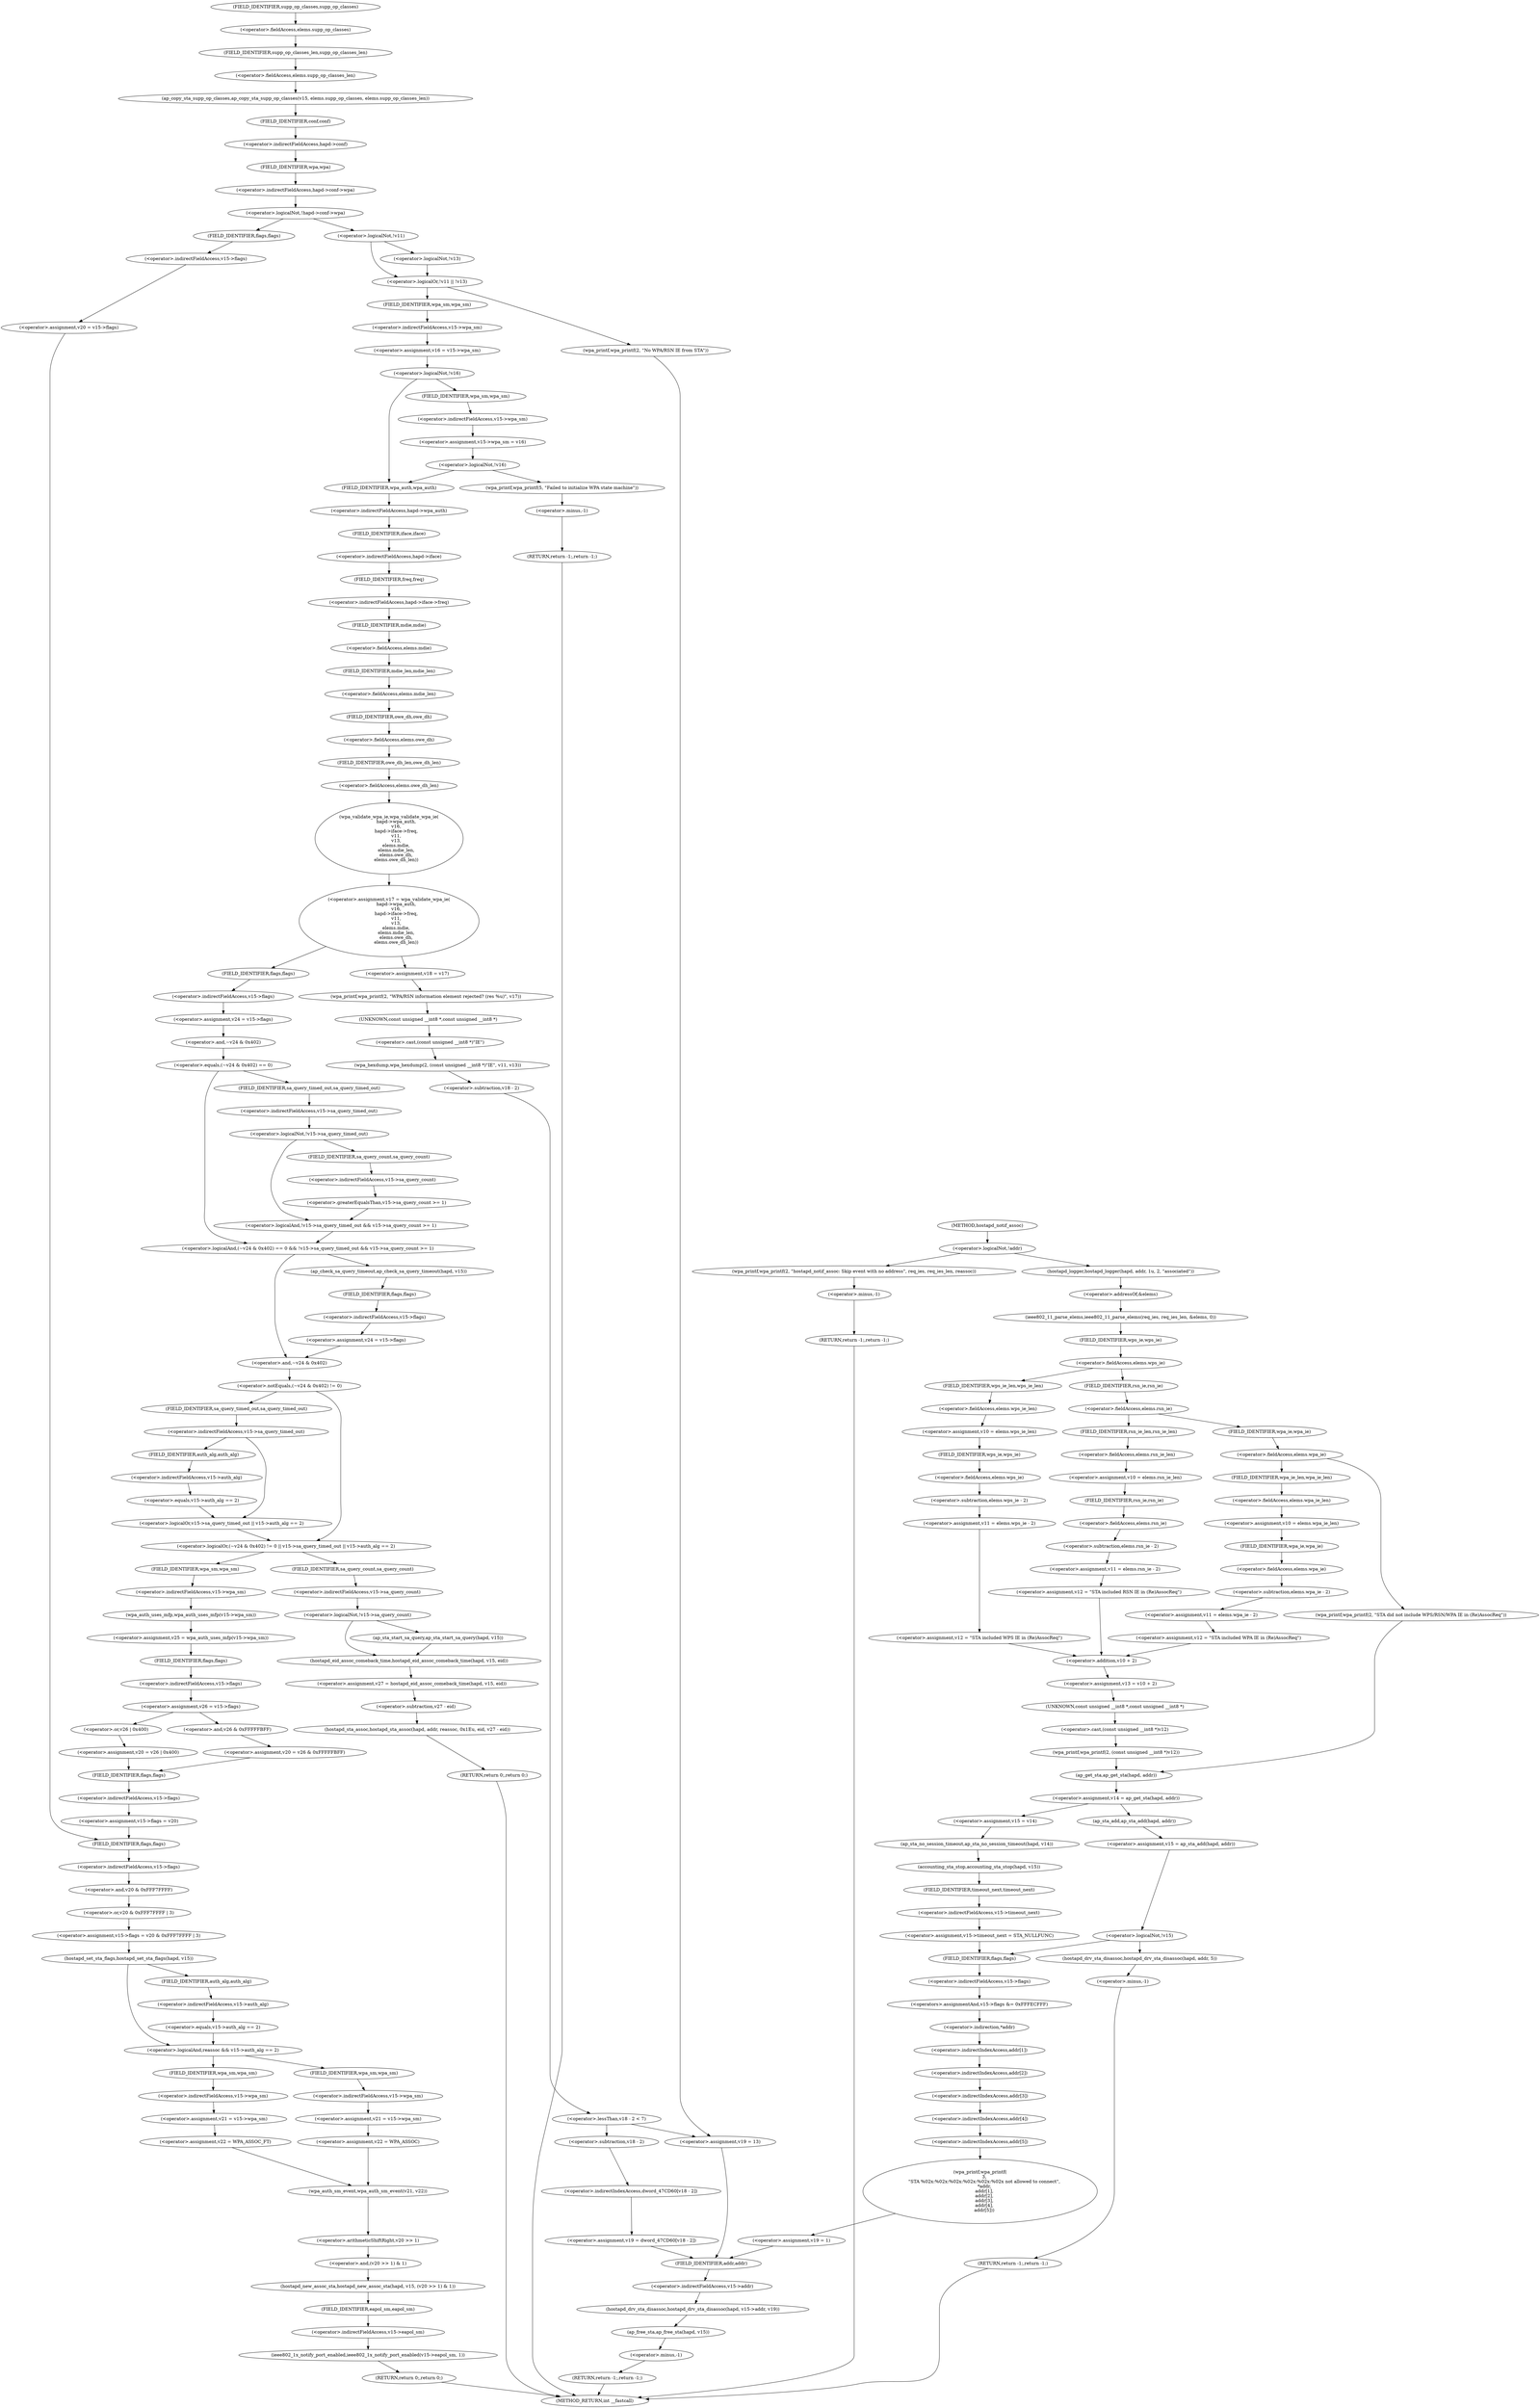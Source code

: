 digraph hostapd_notif_assoc {  
"1000147" [label = "(<operator>.logicalNot,!addr)" ]
"1000150" [label = "(wpa_printf,wpa_printf(2, \"hostapd_notif_assoc: Skip event with no address\", req_ies, req_ies_len, reassoc))" ]
"1000156" [label = "(RETURN,return -1;,return -1;)" ]
"1000157" [label = "(<operator>.minus,-1)" ]
"1000159" [label = "(hostapd_logger,hostapd_logger(hapd, addr, 1u, 2, \"associated\"))" ]
"1000165" [label = "(ieee802_11_parse_elems,ieee802_11_parse_elems(req_ies, req_ies_len, &elems, 0))" ]
"1000168" [label = "(<operator>.addressOf,&elems)" ]
"1000172" [label = "(<operator>.fieldAccess,elems.wps_ie)" ]
"1000174" [label = "(FIELD_IDENTIFIER,wps_ie,wps_ie)" ]
"1000176" [label = "(<operator>.assignment,v10 = elems.wps_ie_len)" ]
"1000178" [label = "(<operator>.fieldAccess,elems.wps_ie_len)" ]
"1000180" [label = "(FIELD_IDENTIFIER,wps_ie_len,wps_ie_len)" ]
"1000181" [label = "(<operator>.assignment,v11 = elems.wps_ie - 2)" ]
"1000183" [label = "(<operator>.subtraction,elems.wps_ie - 2)" ]
"1000184" [label = "(<operator>.fieldAccess,elems.wps_ie)" ]
"1000186" [label = "(FIELD_IDENTIFIER,wps_ie,wps_ie)" ]
"1000188" [label = "(<operator>.assignment,v12 = \"STA included WPS IE in (Re)AssocReq\")" ]
"1000192" [label = "(<operator>.assignment,v13 = v10 + 2)" ]
"1000194" [label = "(<operator>.addition,v10 + 2)" ]
"1000197" [label = "(wpa_printf,wpa_printf(2, (const unsigned __int8 *)v12))" ]
"1000199" [label = "(<operator>.cast,(const unsigned __int8 *)v12)" ]
"1000200" [label = "(UNKNOWN,const unsigned __int8 *,const unsigned __int8 *)" ]
"1000204" [label = "(<operator>.fieldAccess,elems.rsn_ie)" ]
"1000206" [label = "(FIELD_IDENTIFIER,rsn_ie,rsn_ie)" ]
"1000208" [label = "(<operator>.assignment,v10 = elems.rsn_ie_len)" ]
"1000210" [label = "(<operator>.fieldAccess,elems.rsn_ie_len)" ]
"1000212" [label = "(FIELD_IDENTIFIER,rsn_ie_len,rsn_ie_len)" ]
"1000213" [label = "(<operator>.assignment,v11 = elems.rsn_ie - 2)" ]
"1000215" [label = "(<operator>.subtraction,elems.rsn_ie - 2)" ]
"1000216" [label = "(<operator>.fieldAccess,elems.rsn_ie)" ]
"1000218" [label = "(FIELD_IDENTIFIER,rsn_ie,rsn_ie)" ]
"1000220" [label = "(<operator>.assignment,v12 = \"STA included RSN IE in (Re)AssocReq\")" ]
"1000225" [label = "(<operator>.fieldAccess,elems.wpa_ie)" ]
"1000227" [label = "(FIELD_IDENTIFIER,wpa_ie,wpa_ie)" ]
"1000229" [label = "(<operator>.assignment,v10 = elems.wpa_ie_len)" ]
"1000231" [label = "(<operator>.fieldAccess,elems.wpa_ie_len)" ]
"1000233" [label = "(FIELD_IDENTIFIER,wpa_ie_len,wpa_ie_len)" ]
"1000234" [label = "(<operator>.assignment,v11 = elems.wpa_ie - 2)" ]
"1000236" [label = "(<operator>.subtraction,elems.wpa_ie - 2)" ]
"1000237" [label = "(<operator>.fieldAccess,elems.wpa_ie)" ]
"1000239" [label = "(FIELD_IDENTIFIER,wpa_ie,wpa_ie)" ]
"1000241" [label = "(<operator>.assignment,v12 = \"STA included WPA IE in (Re)AssocReq\")" ]
"1000245" [label = "(wpa_printf,wpa_printf(2, \"STA did not include WPS/RSN/WPA IE in (Re)AssocReq\"))" ]
"1000251" [label = "(<operator>.assignment,v14 = ap_get_sta(hapd, addr))" ]
"1000253" [label = "(ap_get_sta,ap_get_sta(hapd, addr))" ]
"1000259" [label = "(<operator>.assignment,v15 = v14)" ]
"1000262" [label = "(ap_sta_no_session_timeout,ap_sta_no_session_timeout(hapd, v14))" ]
"1000265" [label = "(accounting_sta_stop,accounting_sta_stop(hapd, v15))" ]
"1000268" [label = "(<operator>.assignment,v15->timeout_next = STA_NULLFUNC)" ]
"1000269" [label = "(<operator>.indirectFieldAccess,v15->timeout_next)" ]
"1000271" [label = "(FIELD_IDENTIFIER,timeout_next,timeout_next)" ]
"1000275" [label = "(<operator>.assignment,v15 = ap_sta_add(hapd, addr))" ]
"1000277" [label = "(ap_sta_add,ap_sta_add(hapd, addr))" ]
"1000281" [label = "(<operator>.logicalNot,!v15)" ]
"1000284" [label = "(hostapd_drv_sta_disassoc,hostapd_drv_sta_disassoc(hapd, addr, 5))" ]
"1000288" [label = "(RETURN,return -1;,return -1;)" ]
"1000289" [label = "(<operator>.minus,-1)" ]
"1000291" [label = "(<operators>.assignmentAnd,v15->flags &= 0xFFFECFFF)" ]
"1000292" [label = "(<operator>.indirectFieldAccess,v15->flags)" ]
"1000294" [label = "(FIELD_IDENTIFIER,flags,flags)" ]
"1000297" [label = "(wpa_printf,wpa_printf(\n      3,\n      \"STA %02x:%02x:%02x:%02x:%02x:%02x not allowed to connect\",\n      *addr,\n      addr[1],\n      addr[2],\n      addr[3],\n      addr[4],\n      addr[5]))" ]
"1000300" [label = "(<operator>.indirection,*addr)" ]
"1000302" [label = "(<operator>.indirectIndexAccess,addr[1])" ]
"1000305" [label = "(<operator>.indirectIndexAccess,addr[2])" ]
"1000308" [label = "(<operator>.indirectIndexAccess,addr[3])" ]
"1000311" [label = "(<operator>.indirectIndexAccess,addr[4])" ]
"1000314" [label = "(<operator>.indirectIndexAccess,addr[5])" ]
"1000317" [label = "(<operator>.assignment,v19 = 1)" ]
"1000321" [label = "(ap_copy_sta_supp_op_classes,ap_copy_sta_supp_op_classes(v15, elems.supp_op_classes, elems.supp_op_classes_len))" ]
"1000323" [label = "(<operator>.fieldAccess,elems.supp_op_classes)" ]
"1000325" [label = "(FIELD_IDENTIFIER,supp_op_classes,supp_op_classes)" ]
"1000326" [label = "(<operator>.fieldAccess,elems.supp_op_classes_len)" ]
"1000328" [label = "(FIELD_IDENTIFIER,supp_op_classes_len,supp_op_classes_len)" ]
"1000330" [label = "(<operator>.logicalNot,!hapd->conf->wpa)" ]
"1000331" [label = "(<operator>.indirectFieldAccess,hapd->conf->wpa)" ]
"1000332" [label = "(<operator>.indirectFieldAccess,hapd->conf)" ]
"1000334" [label = "(FIELD_IDENTIFIER,conf,conf)" ]
"1000335" [label = "(FIELD_IDENTIFIER,wpa,wpa)" ]
"1000337" [label = "(<operator>.assignment,v20 = v15->flags)" ]
"1000339" [label = "(<operator>.indirectFieldAccess,v15->flags)" ]
"1000341" [label = "(FIELD_IDENTIFIER,flags,flags)" ]
"1000344" [label = "(<operator>.logicalOr,!v11 || !v13)" ]
"1000345" [label = "(<operator>.logicalNot,!v11)" ]
"1000347" [label = "(<operator>.logicalNot,!v13)" ]
"1000350" [label = "(wpa_printf,wpa_printf(2, \"No WPA/RSN IE from STA\"))" ]
"1000354" [label = "(<operator>.assignment,v16 = v15->wpa_sm)" ]
"1000356" [label = "(<operator>.indirectFieldAccess,v15->wpa_sm)" ]
"1000358" [label = "(FIELD_IDENTIFIER,wpa_sm,wpa_sm)" ]
"1000360" [label = "(<operator>.logicalNot,!v16)" ]
"1000363" [label = "(<operator>.assignment,v15->wpa_sm = v16)" ]
"1000364" [label = "(<operator>.indirectFieldAccess,v15->wpa_sm)" ]
"1000366" [label = "(FIELD_IDENTIFIER,wpa_sm,wpa_sm)" ]
"1000369" [label = "(<operator>.logicalNot,!v16)" ]
"1000372" [label = "(wpa_printf,wpa_printf(5, \"Failed to initialize WPA state machine\"))" ]
"1000375" [label = "(RETURN,return -1;,return -1;)" ]
"1000376" [label = "(<operator>.minus,-1)" ]
"1000378" [label = "(<operator>.assignment,v17 = wpa_validate_wpa_ie(\n          hapd->wpa_auth,\n          v16,\n          hapd->iface->freq,\n          v11,\n          v13,\n          elems.mdie,\n          elems.mdie_len,\n          elems.owe_dh,\n          elems.owe_dh_len))" ]
"1000380" [label = "(wpa_validate_wpa_ie,wpa_validate_wpa_ie(\n          hapd->wpa_auth,\n          v16,\n          hapd->iface->freq,\n          v11,\n          v13,\n          elems.mdie,\n          elems.mdie_len,\n          elems.owe_dh,\n          elems.owe_dh_len))" ]
"1000381" [label = "(<operator>.indirectFieldAccess,hapd->wpa_auth)" ]
"1000383" [label = "(FIELD_IDENTIFIER,wpa_auth,wpa_auth)" ]
"1000385" [label = "(<operator>.indirectFieldAccess,hapd->iface->freq)" ]
"1000386" [label = "(<operator>.indirectFieldAccess,hapd->iface)" ]
"1000388" [label = "(FIELD_IDENTIFIER,iface,iface)" ]
"1000389" [label = "(FIELD_IDENTIFIER,freq,freq)" ]
"1000392" [label = "(<operator>.fieldAccess,elems.mdie)" ]
"1000394" [label = "(FIELD_IDENTIFIER,mdie,mdie)" ]
"1000395" [label = "(<operator>.fieldAccess,elems.mdie_len)" ]
"1000397" [label = "(FIELD_IDENTIFIER,mdie_len,mdie_len)" ]
"1000398" [label = "(<operator>.fieldAccess,elems.owe_dh)" ]
"1000400" [label = "(FIELD_IDENTIFIER,owe_dh,owe_dh)" ]
"1000401" [label = "(<operator>.fieldAccess,elems.owe_dh_len)" ]
"1000403" [label = "(FIELD_IDENTIFIER,owe_dh_len,owe_dh_len)" ]
"1000407" [label = "(<operator>.assignment,v18 = v17)" ]
"1000410" [label = "(wpa_printf,wpa_printf(2, \"WPA/RSN information element rejected? (res %u)\", v17))" ]
"1000414" [label = "(wpa_hexdump,wpa_hexdump(2, (const unsigned __int8 *)\"IE\", v11, v13))" ]
"1000416" [label = "(<operator>.cast,(const unsigned __int8 *)\"IE\")" ]
"1000417" [label = "(UNKNOWN,const unsigned __int8 *,const unsigned __int8 *)" ]
"1000422" [label = "(<operator>.lessThan,v18 - 2 < 7)" ]
"1000423" [label = "(<operator>.subtraction,v18 - 2)" ]
"1000428" [label = "(<operator>.assignment,v19 = dword_47CD60[v18 - 2])" ]
"1000430" [label = "(<operator>.indirectIndexAccess,dword_47CD60[v18 - 2])" ]
"1000432" [label = "(<operator>.subtraction,v18 - 2)" ]
"1000436" [label = "(hostapd_drv_sta_disassoc,hostapd_drv_sta_disassoc(hapd, v15->addr, v19))" ]
"1000438" [label = "(<operator>.indirectFieldAccess,v15->addr)" ]
"1000440" [label = "(FIELD_IDENTIFIER,addr,addr)" ]
"1000442" [label = "(ap_free_sta,ap_free_sta(hapd, v15))" ]
"1000445" [label = "(RETURN,return -1;,return -1;)" ]
"1000446" [label = "(<operator>.minus,-1)" ]
"1000449" [label = "(<operator>.assignment,v19 = 13)" ]
"1000453" [label = "(<operator>.assignment,v24 = v15->flags)" ]
"1000455" [label = "(<operator>.indirectFieldAccess,v15->flags)" ]
"1000457" [label = "(FIELD_IDENTIFIER,flags,flags)" ]
"1000459" [label = "(<operator>.logicalAnd,(~v24 & 0x402) == 0 && !v15->sa_query_timed_out && v15->sa_query_count >= 1)" ]
"1000460" [label = "(<operator>.equals,(~v24 & 0x402) == 0)" ]
"1000461" [label = "(<operator>.and,~v24 & 0x402)" ]
"1000465" [label = "(<operator>.logicalAnd,!v15->sa_query_timed_out && v15->sa_query_count >= 1)" ]
"1000466" [label = "(<operator>.logicalNot,!v15->sa_query_timed_out)" ]
"1000467" [label = "(<operator>.indirectFieldAccess,v15->sa_query_timed_out)" ]
"1000469" [label = "(FIELD_IDENTIFIER,sa_query_timed_out,sa_query_timed_out)" ]
"1000470" [label = "(<operator>.greaterEqualsThan,v15->sa_query_count >= 1)" ]
"1000471" [label = "(<operator>.indirectFieldAccess,v15->sa_query_count)" ]
"1000473" [label = "(FIELD_IDENTIFIER,sa_query_count,sa_query_count)" ]
"1000476" [label = "(ap_check_sa_query_timeout,ap_check_sa_query_timeout(hapd, v15))" ]
"1000479" [label = "(<operator>.assignment,v24 = v15->flags)" ]
"1000481" [label = "(<operator>.indirectFieldAccess,v15->flags)" ]
"1000483" [label = "(FIELD_IDENTIFIER,flags,flags)" ]
"1000485" [label = "(<operator>.logicalOr,(~v24 & 0x402) != 0 || v15->sa_query_timed_out || v15->auth_alg == 2)" ]
"1000486" [label = "(<operator>.notEquals,(~v24 & 0x402) != 0)" ]
"1000487" [label = "(<operator>.and,~v24 & 0x402)" ]
"1000491" [label = "(<operator>.logicalOr,v15->sa_query_timed_out || v15->auth_alg == 2)" ]
"1000492" [label = "(<operator>.indirectFieldAccess,v15->sa_query_timed_out)" ]
"1000494" [label = "(FIELD_IDENTIFIER,sa_query_timed_out,sa_query_timed_out)" ]
"1000495" [label = "(<operator>.equals,v15->auth_alg == 2)" ]
"1000496" [label = "(<operator>.indirectFieldAccess,v15->auth_alg)" ]
"1000498" [label = "(FIELD_IDENTIFIER,auth_alg,auth_alg)" ]
"1000501" [label = "(<operator>.assignment,v25 = wpa_auth_uses_mfp(v15->wpa_sm))" ]
"1000503" [label = "(wpa_auth_uses_mfp,wpa_auth_uses_mfp(v15->wpa_sm))" ]
"1000504" [label = "(<operator>.indirectFieldAccess,v15->wpa_sm)" ]
"1000506" [label = "(FIELD_IDENTIFIER,wpa_sm,wpa_sm)" ]
"1000507" [label = "(<operator>.assignment,v26 = v15->flags)" ]
"1000509" [label = "(<operator>.indirectFieldAccess,v15->flags)" ]
"1000511" [label = "(FIELD_IDENTIFIER,flags,flags)" ]
"1000514" [label = "(<operator>.assignment,v20 = v26 | 0x400)" ]
"1000516" [label = "(<operator>.or,v26 | 0x400)" ]
"1000520" [label = "(<operator>.assignment,v20 = v26 & 0xFFFFFBFF)" ]
"1000522" [label = "(<operator>.and,v26 & 0xFFFFFBFF)" ]
"1000525" [label = "(<operator>.assignment,v15->flags = v20)" ]
"1000526" [label = "(<operator>.indirectFieldAccess,v15->flags)" ]
"1000528" [label = "(FIELD_IDENTIFIER,flags,flags)" ]
"1000531" [label = "(<operator>.assignment,v15->flags = v20 & 0xFFF7FFFF | 3)" ]
"1000532" [label = "(<operator>.indirectFieldAccess,v15->flags)" ]
"1000534" [label = "(FIELD_IDENTIFIER,flags,flags)" ]
"1000535" [label = "(<operator>.or,v20 & 0xFFF7FFFF | 3)" ]
"1000536" [label = "(<operator>.and,v20 & 0xFFF7FFFF)" ]
"1000540" [label = "(hostapd_set_sta_flags,hostapd_set_sta_flags(hapd, v15))" ]
"1000544" [label = "(<operator>.logicalAnd,reassoc && v15->auth_alg == 2)" ]
"1000546" [label = "(<operator>.equals,v15->auth_alg == 2)" ]
"1000547" [label = "(<operator>.indirectFieldAccess,v15->auth_alg)" ]
"1000549" [label = "(FIELD_IDENTIFIER,auth_alg,auth_alg)" ]
"1000552" [label = "(<operator>.assignment,v21 = v15->wpa_sm)" ]
"1000554" [label = "(<operator>.indirectFieldAccess,v15->wpa_sm)" ]
"1000556" [label = "(FIELD_IDENTIFIER,wpa_sm,wpa_sm)" ]
"1000557" [label = "(<operator>.assignment,v22 = WPA_ASSOC_FT)" ]
"1000562" [label = "(<operator>.assignment,v21 = v15->wpa_sm)" ]
"1000564" [label = "(<operator>.indirectFieldAccess,v15->wpa_sm)" ]
"1000566" [label = "(FIELD_IDENTIFIER,wpa_sm,wpa_sm)" ]
"1000567" [label = "(<operator>.assignment,v22 = WPA_ASSOC)" ]
"1000570" [label = "(wpa_auth_sm_event,wpa_auth_sm_event(v21, v22))" ]
"1000573" [label = "(hostapd_new_assoc_sta,hostapd_new_assoc_sta(hapd, v15, (v20 >> 1) & 1))" ]
"1000576" [label = "(<operator>.and,(v20 >> 1) & 1)" ]
"1000577" [label = "(<operator>.arithmeticShiftRight,v20 >> 1)" ]
"1000581" [label = "(ieee802_1x_notify_port_enabled,ieee802_1x_notify_port_enabled(v15->eapol_sm, 1))" ]
"1000582" [label = "(<operator>.indirectFieldAccess,v15->eapol_sm)" ]
"1000584" [label = "(FIELD_IDENTIFIER,eapol_sm,eapol_sm)" ]
"1000586" [label = "(RETURN,return 0;,return 0;)" ]
"1000589" [label = "(<operator>.logicalNot,!v15->sa_query_count)" ]
"1000590" [label = "(<operator>.indirectFieldAccess,v15->sa_query_count)" ]
"1000592" [label = "(FIELD_IDENTIFIER,sa_query_count,sa_query_count)" ]
"1000593" [label = "(ap_sta_start_sa_query,ap_sta_start_sa_query(hapd, v15))" ]
"1000596" [label = "(<operator>.assignment,v27 = hostapd_eid_assoc_comeback_time(hapd, v15, eid))" ]
"1000598" [label = "(hostapd_eid_assoc_comeback_time,hostapd_eid_assoc_comeback_time(hapd, v15, eid))" ]
"1000602" [label = "(hostapd_sta_assoc,hostapd_sta_assoc(hapd, addr, reassoc, 0x1Eu, eid, v27 - eid))" ]
"1000608" [label = "(<operator>.subtraction,v27 - eid)" ]
"1000611" [label = "(RETURN,return 0;,return 0;)" ]
"1000120" [label = "(METHOD,hostapd_notif_assoc)" ]
"1000613" [label = "(METHOD_RETURN,int __fastcall)" ]
  "1000147" -> "1000150" 
  "1000147" -> "1000159" 
  "1000150" -> "1000157" 
  "1000156" -> "1000613" 
  "1000157" -> "1000156" 
  "1000159" -> "1000168" 
  "1000165" -> "1000174" 
  "1000168" -> "1000165" 
  "1000172" -> "1000180" 
  "1000172" -> "1000206" 
  "1000174" -> "1000172" 
  "1000176" -> "1000186" 
  "1000178" -> "1000176" 
  "1000180" -> "1000178" 
  "1000181" -> "1000188" 
  "1000183" -> "1000181" 
  "1000184" -> "1000183" 
  "1000186" -> "1000184" 
  "1000188" -> "1000194" 
  "1000192" -> "1000200" 
  "1000194" -> "1000192" 
  "1000197" -> "1000253" 
  "1000199" -> "1000197" 
  "1000200" -> "1000199" 
  "1000204" -> "1000212" 
  "1000204" -> "1000227" 
  "1000206" -> "1000204" 
  "1000208" -> "1000218" 
  "1000210" -> "1000208" 
  "1000212" -> "1000210" 
  "1000213" -> "1000220" 
  "1000215" -> "1000213" 
  "1000216" -> "1000215" 
  "1000218" -> "1000216" 
  "1000220" -> "1000194" 
  "1000225" -> "1000233" 
  "1000225" -> "1000245" 
  "1000227" -> "1000225" 
  "1000229" -> "1000239" 
  "1000231" -> "1000229" 
  "1000233" -> "1000231" 
  "1000234" -> "1000241" 
  "1000236" -> "1000234" 
  "1000237" -> "1000236" 
  "1000239" -> "1000237" 
  "1000241" -> "1000194" 
  "1000245" -> "1000253" 
  "1000251" -> "1000259" 
  "1000251" -> "1000277" 
  "1000253" -> "1000251" 
  "1000259" -> "1000262" 
  "1000262" -> "1000265" 
  "1000265" -> "1000271" 
  "1000268" -> "1000294" 
  "1000269" -> "1000268" 
  "1000271" -> "1000269" 
  "1000275" -> "1000281" 
  "1000277" -> "1000275" 
  "1000281" -> "1000284" 
  "1000281" -> "1000294" 
  "1000284" -> "1000289" 
  "1000288" -> "1000613" 
  "1000289" -> "1000288" 
  "1000291" -> "1000300" 
  "1000292" -> "1000291" 
  "1000294" -> "1000292" 
  "1000297" -> "1000317" 
  "1000300" -> "1000302" 
  "1000302" -> "1000305" 
  "1000305" -> "1000308" 
  "1000308" -> "1000311" 
  "1000311" -> "1000314" 
  "1000314" -> "1000297" 
  "1000317" -> "1000440" 
  "1000321" -> "1000334" 
  "1000323" -> "1000328" 
  "1000325" -> "1000323" 
  "1000326" -> "1000321" 
  "1000328" -> "1000326" 
  "1000330" -> "1000341" 
  "1000330" -> "1000345" 
  "1000331" -> "1000330" 
  "1000332" -> "1000335" 
  "1000334" -> "1000332" 
  "1000335" -> "1000331" 
  "1000337" -> "1000534" 
  "1000339" -> "1000337" 
  "1000341" -> "1000339" 
  "1000344" -> "1000350" 
  "1000344" -> "1000358" 
  "1000345" -> "1000344" 
  "1000345" -> "1000347" 
  "1000347" -> "1000344" 
  "1000350" -> "1000449" 
  "1000354" -> "1000360" 
  "1000356" -> "1000354" 
  "1000358" -> "1000356" 
  "1000360" -> "1000366" 
  "1000360" -> "1000383" 
  "1000363" -> "1000369" 
  "1000364" -> "1000363" 
  "1000366" -> "1000364" 
  "1000369" -> "1000372" 
  "1000369" -> "1000383" 
  "1000372" -> "1000376" 
  "1000375" -> "1000613" 
  "1000376" -> "1000375" 
  "1000378" -> "1000407" 
  "1000378" -> "1000457" 
  "1000380" -> "1000378" 
  "1000381" -> "1000388" 
  "1000383" -> "1000381" 
  "1000385" -> "1000394" 
  "1000386" -> "1000389" 
  "1000388" -> "1000386" 
  "1000389" -> "1000385" 
  "1000392" -> "1000397" 
  "1000394" -> "1000392" 
  "1000395" -> "1000400" 
  "1000397" -> "1000395" 
  "1000398" -> "1000403" 
  "1000400" -> "1000398" 
  "1000401" -> "1000380" 
  "1000403" -> "1000401" 
  "1000407" -> "1000410" 
  "1000410" -> "1000417" 
  "1000414" -> "1000423" 
  "1000416" -> "1000414" 
  "1000417" -> "1000416" 
  "1000422" -> "1000432" 
  "1000422" -> "1000449" 
  "1000423" -> "1000422" 
  "1000428" -> "1000440" 
  "1000430" -> "1000428" 
  "1000432" -> "1000430" 
  "1000436" -> "1000442" 
  "1000438" -> "1000436" 
  "1000440" -> "1000438" 
  "1000442" -> "1000446" 
  "1000445" -> "1000613" 
  "1000446" -> "1000445" 
  "1000449" -> "1000440" 
  "1000453" -> "1000461" 
  "1000455" -> "1000453" 
  "1000457" -> "1000455" 
  "1000459" -> "1000476" 
  "1000459" -> "1000487" 
  "1000460" -> "1000459" 
  "1000460" -> "1000469" 
  "1000461" -> "1000460" 
  "1000465" -> "1000459" 
  "1000466" -> "1000465" 
  "1000466" -> "1000473" 
  "1000467" -> "1000466" 
  "1000469" -> "1000467" 
  "1000470" -> "1000465" 
  "1000471" -> "1000470" 
  "1000473" -> "1000471" 
  "1000476" -> "1000483" 
  "1000479" -> "1000487" 
  "1000481" -> "1000479" 
  "1000483" -> "1000481" 
  "1000485" -> "1000506" 
  "1000485" -> "1000592" 
  "1000486" -> "1000485" 
  "1000486" -> "1000494" 
  "1000487" -> "1000486" 
  "1000491" -> "1000485" 
  "1000492" -> "1000491" 
  "1000492" -> "1000498" 
  "1000494" -> "1000492" 
  "1000495" -> "1000491" 
  "1000496" -> "1000495" 
  "1000498" -> "1000496" 
  "1000501" -> "1000511" 
  "1000503" -> "1000501" 
  "1000504" -> "1000503" 
  "1000506" -> "1000504" 
  "1000507" -> "1000516" 
  "1000507" -> "1000522" 
  "1000509" -> "1000507" 
  "1000511" -> "1000509" 
  "1000514" -> "1000528" 
  "1000516" -> "1000514" 
  "1000520" -> "1000528" 
  "1000522" -> "1000520" 
  "1000525" -> "1000534" 
  "1000526" -> "1000525" 
  "1000528" -> "1000526" 
  "1000531" -> "1000540" 
  "1000532" -> "1000536" 
  "1000534" -> "1000532" 
  "1000535" -> "1000531" 
  "1000536" -> "1000535" 
  "1000540" -> "1000544" 
  "1000540" -> "1000549" 
  "1000544" -> "1000556" 
  "1000544" -> "1000566" 
  "1000546" -> "1000544" 
  "1000547" -> "1000546" 
  "1000549" -> "1000547" 
  "1000552" -> "1000557" 
  "1000554" -> "1000552" 
  "1000556" -> "1000554" 
  "1000557" -> "1000570" 
  "1000562" -> "1000567" 
  "1000564" -> "1000562" 
  "1000566" -> "1000564" 
  "1000567" -> "1000570" 
  "1000570" -> "1000577" 
  "1000573" -> "1000584" 
  "1000576" -> "1000573" 
  "1000577" -> "1000576" 
  "1000581" -> "1000586" 
  "1000582" -> "1000581" 
  "1000584" -> "1000582" 
  "1000586" -> "1000613" 
  "1000589" -> "1000593" 
  "1000589" -> "1000598" 
  "1000590" -> "1000589" 
  "1000592" -> "1000590" 
  "1000593" -> "1000598" 
  "1000596" -> "1000608" 
  "1000598" -> "1000596" 
  "1000602" -> "1000611" 
  "1000608" -> "1000602" 
  "1000611" -> "1000613" 
  "1000120" -> "1000147" 
}
